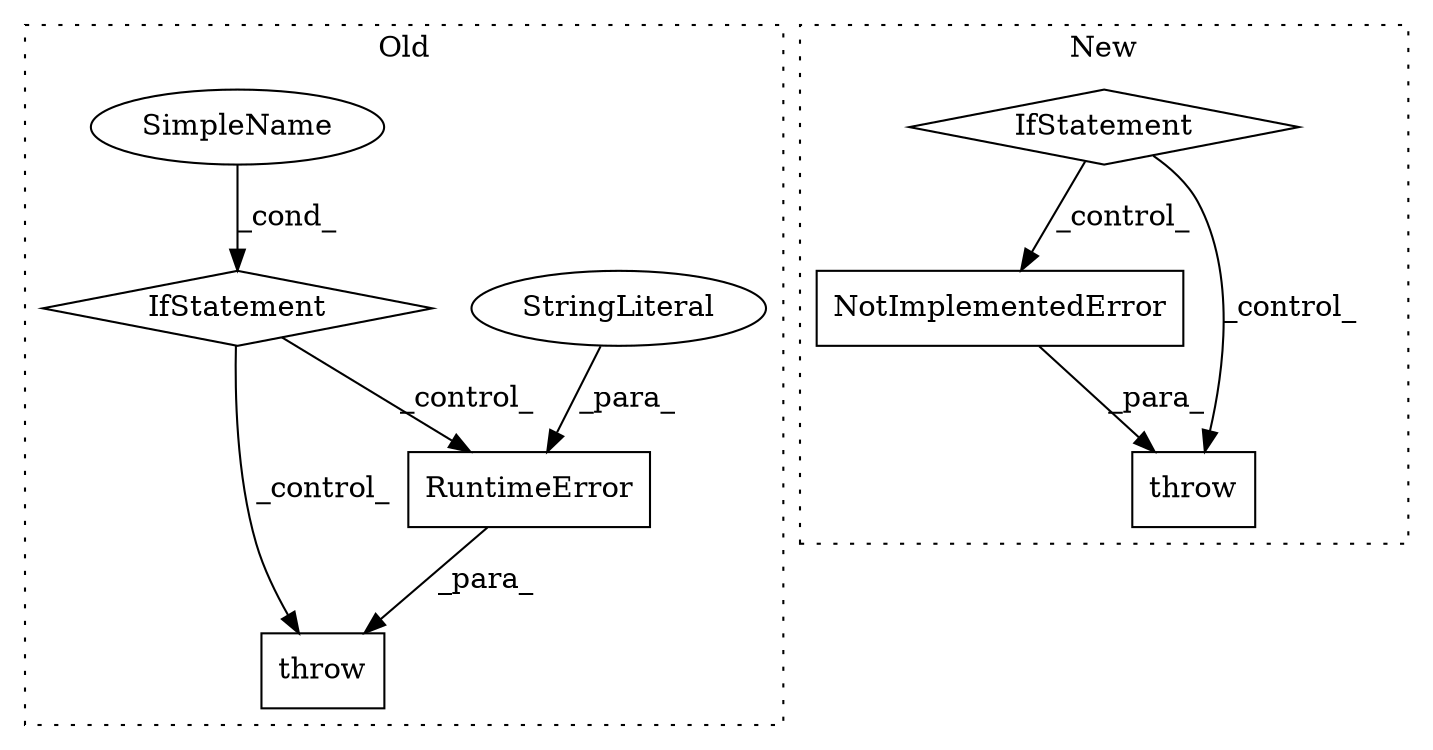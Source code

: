 digraph G {
subgraph cluster0 {
1 [label="RuntimeError" a="32" s="2230,2321" l="13,1" shape="box"];
3 [label="StringLiteral" a="45" s="2243" l="78" shape="ellipse"];
5 [label="throw" a="53" s="2224" l="6" shape="box"];
6 [label="SimpleName" a="42" s="" l="" shape="ellipse"];
7 [label="IfStatement" a="25" s="2188,2214" l="4,2" shape="diamond"];
label = "Old";
style="dotted";
}
subgraph cluster1 {
2 [label="NotImplementedError" a="32" s="2254,2345" l="20,1" shape="box"];
4 [label="throw" a="53" s="2248" l="6" shape="box"];
8 [label="IfStatement" a="25" s="2182,2238" l="4,2" shape="diamond"];
label = "New";
style="dotted";
}
1 -> 5 [label="_para_"];
2 -> 4 [label="_para_"];
3 -> 1 [label="_para_"];
6 -> 7 [label="_cond_"];
7 -> 1 [label="_control_"];
7 -> 5 [label="_control_"];
8 -> 2 [label="_control_"];
8 -> 4 [label="_control_"];
}